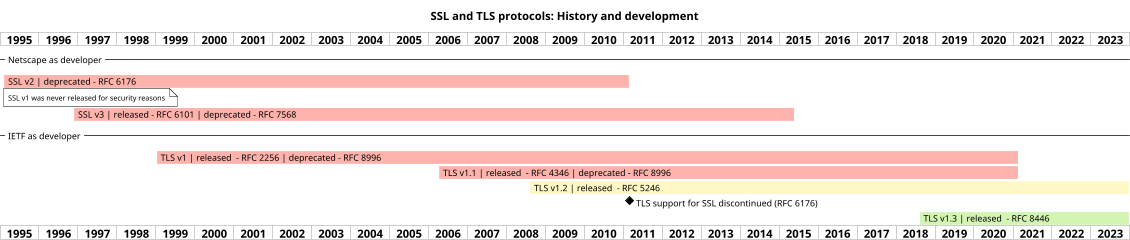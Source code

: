 @startgantt SSL/TLS timeline
<style>
note {
BackgroundColor white
LineColor black
}
</style>

projectscale yearly zoom 0.5
scale 0.8

title SSL and TLS protocols: History and development
Project starts 1995-01-01

!$deprecated_color = "#fdb3ab"
!$old_color = "#fef8c6"
!$current_color = "#d4f4b4"

-- Netscape as developer --
[SSL v2 | deprecated - RFC 6176] as [SSLv2] starts 1995-02-01 and ends 2011-03-01
note bottom
  SSL v1 was never released for security reasons
end note
[SSL v3 | released - RFC 6101 | deprecated - RFC 7568] as [SSLv3] starts 1996-11-18 and ends 2015-06-01

[SSLv2] is colored in $deprecated_color
[SSLv3] is colored in $deprecated_color

-- IETF as developer --
[TLS v1 | released  - RFC 2256 | deprecated - RFC 8996] as [TLSv1] starts 1999-01-01 and ends 2021-03-01
[TLS v1.1 | released  - RFC 4346 | deprecated - RFC 8996] as [TLSv1.1]  starts 2006-04-01 and ends 2021-03-01
[TLS v1.2 | released  - RFC 5246] as [TLSv1.2] starts 2008-08-01 and ends 2024-01-01
[TLS support for SSL discontinued (RFC 6176)] happens at 2011-03-01
[TLS v1.3 | released  - RFC 8446] as [TLSv1.3] starts 2018-08-01 and ends 2024-01-01

[TLSv1] is colored in $deprecated_color
[TLSv1.1] is colored in $deprecated_color
[TLSv1.2] is colored in $old_color
[TLSv1.3] is colored in $current_color
@endgantt

